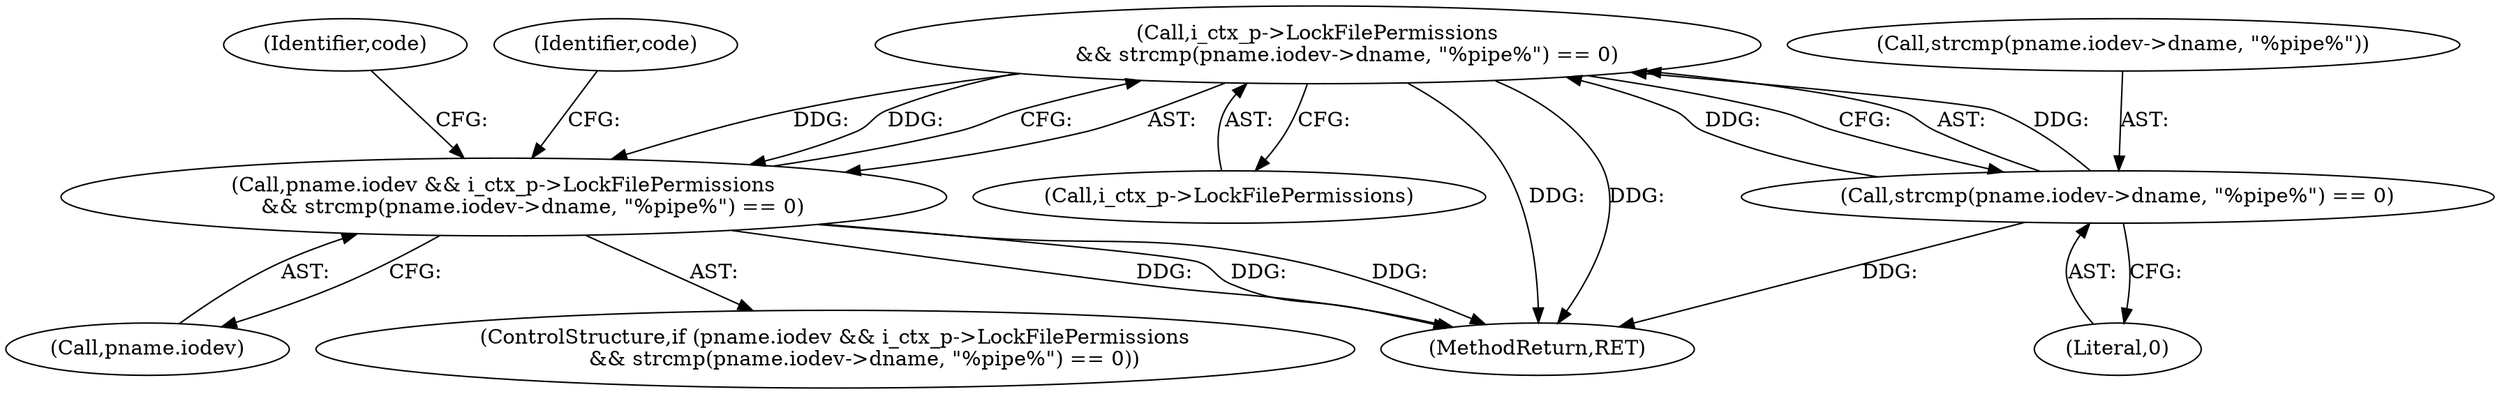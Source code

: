 digraph "0_ghostscript_b60d50b7567369ad856cebe1efb6cd7dd2284219@API" {
"1000145" [label="(Call,i_ctx_p->LockFilePermissions\n         && strcmp(pname.iodev->dname, \"%pipe%\") == 0)"];
"1000149" [label="(Call,strcmp(pname.iodev->dname, \"%pipe%\") == 0)"];
"1000141" [label="(Call,pname.iodev && i_ctx_p->LockFilePermissions\n         && strcmp(pname.iodev->dname, \"%pipe%\") == 0)"];
"1000141" [label="(Call,pname.iodev && i_ctx_p->LockFilePermissions\n         && strcmp(pname.iodev->dname, \"%pipe%\") == 0)"];
"1000166" [label="(Identifier,code)"];
"1000140" [label="(ControlStructure,if (pname.iodev && i_ctx_p->LockFilePermissions\n         && strcmp(pname.iodev->dname, \"%pipe%\") == 0))"];
"1000142" [label="(Call,pname.iodev)"];
"1000149" [label="(Call,strcmp(pname.iodev->dname, \"%pipe%\") == 0)"];
"1000145" [label="(Call,i_ctx_p->LockFilePermissions\n         && strcmp(pname.iodev->dname, \"%pipe%\") == 0)"];
"1000150" [label="(Call,strcmp(pname.iodev->dname, \"%pipe%\"))"];
"1000160" [label="(Identifier,code)"];
"1000157" [label="(Literal,0)"];
"1000146" [label="(Call,i_ctx_p->LockFilePermissions)"];
"1000174" [label="(MethodReturn,RET)"];
"1000145" -> "1000141"  [label="AST: "];
"1000145" -> "1000146"  [label="CFG: "];
"1000145" -> "1000149"  [label="CFG: "];
"1000146" -> "1000145"  [label="AST: "];
"1000149" -> "1000145"  [label="AST: "];
"1000141" -> "1000145"  [label="CFG: "];
"1000145" -> "1000174"  [label="DDG: "];
"1000145" -> "1000174"  [label="DDG: "];
"1000145" -> "1000141"  [label="DDG: "];
"1000145" -> "1000141"  [label="DDG: "];
"1000149" -> "1000145"  [label="DDG: "];
"1000149" -> "1000145"  [label="DDG: "];
"1000149" -> "1000157"  [label="CFG: "];
"1000150" -> "1000149"  [label="AST: "];
"1000157" -> "1000149"  [label="AST: "];
"1000149" -> "1000174"  [label="DDG: "];
"1000141" -> "1000140"  [label="AST: "];
"1000141" -> "1000142"  [label="CFG: "];
"1000142" -> "1000141"  [label="AST: "];
"1000160" -> "1000141"  [label="CFG: "];
"1000166" -> "1000141"  [label="CFG: "];
"1000141" -> "1000174"  [label="DDG: "];
"1000141" -> "1000174"  [label="DDG: "];
"1000141" -> "1000174"  [label="DDG: "];
}
